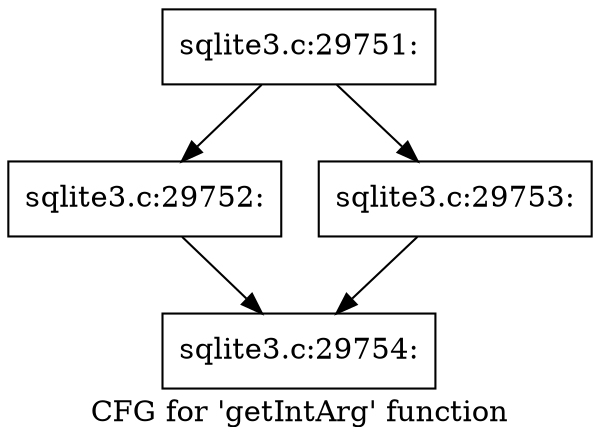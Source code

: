 digraph "CFG for 'getIntArg' function" {
	label="CFG for 'getIntArg' function";

	Node0x55c0f6fb28c0 [shape=record,label="{sqlite3.c:29751:}"];
	Node0x55c0f6fb28c0 -> Node0x55c0f6fb2d20;
	Node0x55c0f6fb28c0 -> Node0x55c0f6fb2d70;
	Node0x55c0f6fb2d20 [shape=record,label="{sqlite3.c:29752:}"];
	Node0x55c0f6fb2d20 -> Node0x55c0f6fb2a40;
	Node0x55c0f6fb2d70 [shape=record,label="{sqlite3.c:29753:}"];
	Node0x55c0f6fb2d70 -> Node0x55c0f6fb2a40;
	Node0x55c0f6fb2a40 [shape=record,label="{sqlite3.c:29754:}"];
}
